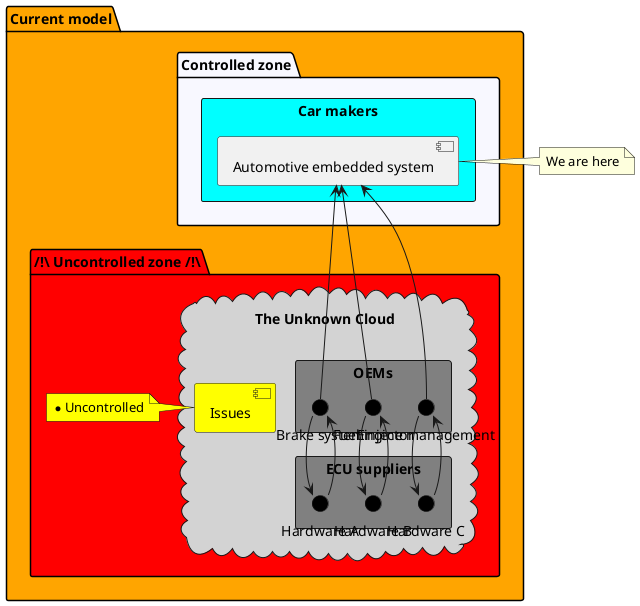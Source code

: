 @startuml

package "Current model" #Orange {
package "Controlled zone" #GhostWhite {

    rectangle "Car makers" #Cyan {
        component "Automotive embedded system" as CAR_SYSTEM
    }

}

package "/!\\ Uncontrolled zone /!\\" #Red {
 
     cloud "The Unknown Cloud \n" #LightGrey {

     rectangle "OEMs" #Grey {
        () "Brake system" as ECU_BS #Black
        () "Fuel injector" as ECU_FI #Black
        () "Engine management" as ECU_EM #Black
    }

    rectangle "ECU suppliers" #Grey {
        () "Hardware A" as OEM_A #Black
        () "Hardware B" as OEM_B #Black
        () "Hardware C" as OEM_C #Black
    }

     [Issues] #Yellow
     
     ECU_BS -up-> CAR_SYSTEM
    ECU_FI -up-> CAR_SYSTEM
    ECU_EM -up-> CAR_SYSTEM

    ECU_BS -up-> OEM_A
    ECU_FI -up-> OEM_B
    ECU_EM -up-> OEM_C

    OEM_A -up-> ECU_BS
    OEM_B -up-> ECU_FI
    OEM_C -up-> ECU_EM

}
 
 note left of [Issues] #Yellow {
 * Uncontrolled
 }

}
}
 
 note right of CAR_SYSTEM {
     We are here
 }

 
@enduml
